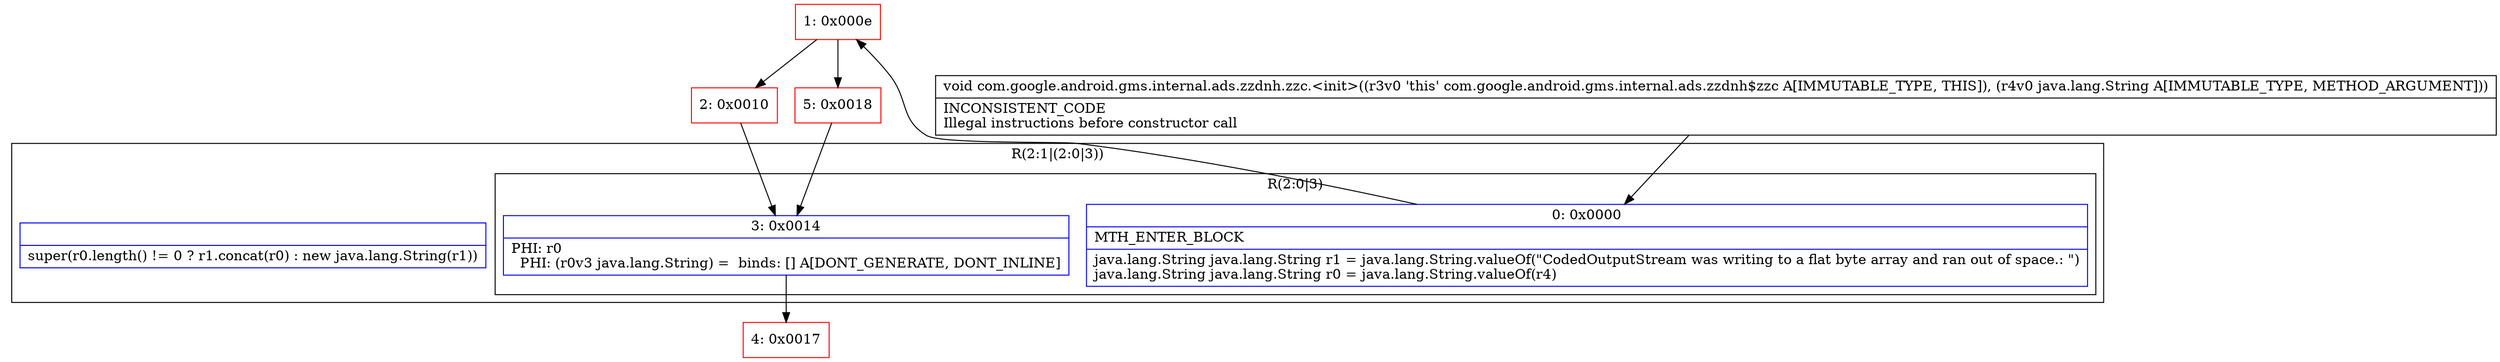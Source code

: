 digraph "CFG forcom.google.android.gms.internal.ads.zzdnh.zzc.\<init\>(Ljava\/lang\/String;)V" {
subgraph cluster_Region_1270154327 {
label = "R(2:1|(2:0|3))";
node [shape=record,color=blue];
Node_InsnContainer_1706543249 [shape=record,label="{|super(r0.length() != 0 ? r1.concat(r0) : new java.lang.String(r1))\l}"];
subgraph cluster_Region_1470846156 {
label = "R(2:0|3)";
node [shape=record,color=blue];
Node_0 [shape=record,label="{0\:\ 0x0000|MTH_ENTER_BLOCK\l|java.lang.String java.lang.String r1 = java.lang.String.valueOf(\"CodedOutputStream was writing to a flat byte array and ran out of space.: \")\ljava.lang.String java.lang.String r0 = java.lang.String.valueOf(r4)\l}"];
Node_3 [shape=record,label="{3\:\ 0x0014|PHI: r0 \l  PHI: (r0v3 java.lang.String) =  binds: [] A[DONT_GENERATE, DONT_INLINE]\l}"];
}
}
Node_1 [shape=record,color=red,label="{1\:\ 0x000e}"];
Node_2 [shape=record,color=red,label="{2\:\ 0x0010}"];
Node_4 [shape=record,color=red,label="{4\:\ 0x0017}"];
Node_5 [shape=record,color=red,label="{5\:\ 0x0018}"];
MethodNode[shape=record,label="{void com.google.android.gms.internal.ads.zzdnh.zzc.\<init\>((r3v0 'this' com.google.android.gms.internal.ads.zzdnh$zzc A[IMMUTABLE_TYPE, THIS]), (r4v0 java.lang.String A[IMMUTABLE_TYPE, METHOD_ARGUMENT]))  | INCONSISTENT_CODE\lIllegal instructions before constructor call\l}"];
MethodNode -> Node_0;
Node_0 -> Node_1;
Node_3 -> Node_4;
Node_1 -> Node_2;
Node_1 -> Node_5;
Node_2 -> Node_3;
Node_5 -> Node_3;
}

